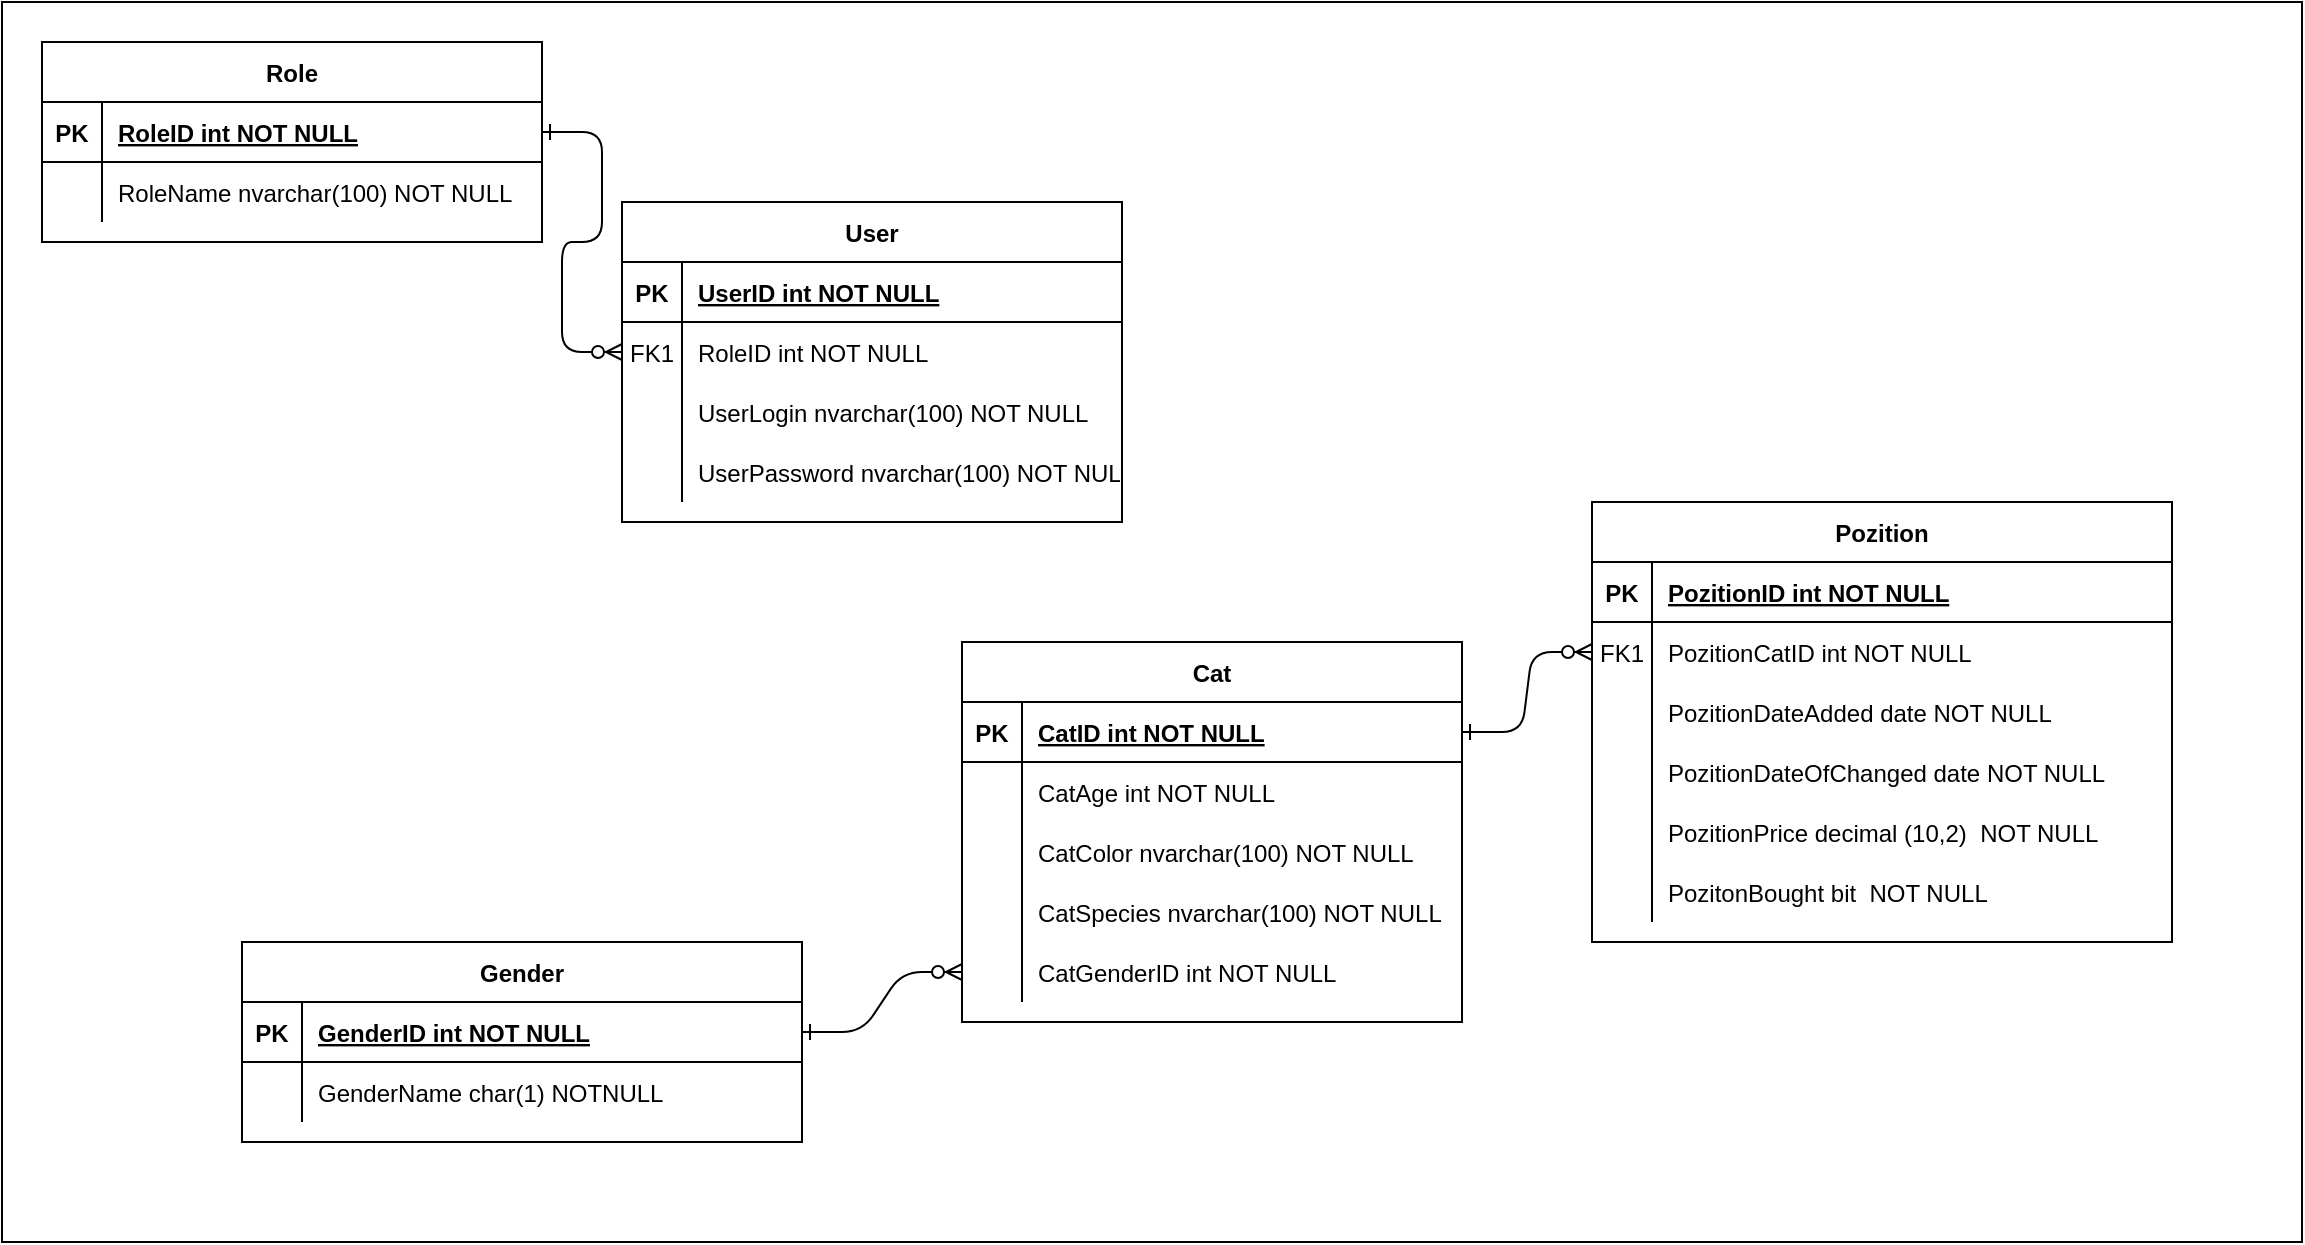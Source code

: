 <mxfile version="20.3.0" type="device" pages="7"><diagram name="Исправления в диаграмме базы данных" id="FfABVpjBXTDFuuAitSzA"><mxGraphModel dx="2071" dy="775" grid="1" gridSize="10" guides="1" tooltips="1" connect="1" arrows="1" fold="1" page="1" pageScale="1" pageWidth="850" pageHeight="1100" math="0" shadow="0" extFonts="Permanent Marker^https://fonts.googleapis.com/css?family=Permanent+Marker"><root><mxCell id="YsvWCPZVuqrI20YTyNE8-0"/><mxCell id="YsvWCPZVuqrI20YTyNE8-1" parent="YsvWCPZVuqrI20YTyNE8-0"/><mxCell id="YsvWCPZVuqrI20YTyNE8-2" value="" style="rounded=0;whiteSpace=wrap;html=1;" vertex="1" parent="YsvWCPZVuqrI20YTyNE8-1"><mxGeometry x="-370" y="20" width="1150" height="620" as="geometry"/></mxCell><mxCell id="YsvWCPZVuqrI20YTyNE8-3" value="" style="edgeStyle=entityRelationEdgeStyle;endArrow=ERzeroToMany;startArrow=ERone;endFill=1;startFill=0;" edge="1" parent="YsvWCPZVuqrI20YTyNE8-1" source="YsvWCPZVuqrI20YTyNE8-34" target="YsvWCPZVuqrI20YTyNE8-8"><mxGeometry width="100" height="100" relative="1" as="geometry"><mxPoint x="340" y="720" as="sourcePoint"/><mxPoint x="440" y="620" as="targetPoint"/></mxGeometry></mxCell><mxCell id="YsvWCPZVuqrI20YTyNE8-4" value="User" style="shape=table;startSize=30;container=1;collapsible=1;childLayout=tableLayout;fixedRows=1;rowLines=0;fontStyle=1;align=center;resizeLast=1;" vertex="1" parent="YsvWCPZVuqrI20YTyNE8-1"><mxGeometry x="-60" y="120" width="250" height="160" as="geometry"/></mxCell><mxCell id="YsvWCPZVuqrI20YTyNE8-5" value="" style="shape=partialRectangle;collapsible=0;dropTarget=0;pointerEvents=0;fillColor=none;points=[[0,0.5],[1,0.5]];portConstraint=eastwest;top=0;left=0;right=0;bottom=1;" vertex="1" parent="YsvWCPZVuqrI20YTyNE8-4"><mxGeometry y="30" width="250" height="30" as="geometry"/></mxCell><mxCell id="YsvWCPZVuqrI20YTyNE8-6" value="PK" style="shape=partialRectangle;overflow=hidden;connectable=0;fillColor=none;top=0;left=0;bottom=0;right=0;fontStyle=1;" vertex="1" parent="YsvWCPZVuqrI20YTyNE8-5"><mxGeometry width="30" height="30" as="geometry"><mxRectangle width="30" height="30" as="alternateBounds"/></mxGeometry></mxCell><mxCell id="YsvWCPZVuqrI20YTyNE8-7" value="UserID int NOT NULL " style="shape=partialRectangle;overflow=hidden;connectable=0;fillColor=none;top=0;left=0;bottom=0;right=0;align=left;spacingLeft=6;fontStyle=5;" vertex="1" parent="YsvWCPZVuqrI20YTyNE8-5"><mxGeometry x="30" width="220" height="30" as="geometry"><mxRectangle width="220" height="30" as="alternateBounds"/></mxGeometry></mxCell><mxCell id="YsvWCPZVuqrI20YTyNE8-8" value="" style="shape=partialRectangle;collapsible=0;dropTarget=0;pointerEvents=0;fillColor=none;points=[[0,0.5],[1,0.5]];portConstraint=eastwest;top=0;left=0;right=0;bottom=0;" vertex="1" parent="YsvWCPZVuqrI20YTyNE8-4"><mxGeometry y="60" width="250" height="30" as="geometry"/></mxCell><mxCell id="YsvWCPZVuqrI20YTyNE8-9" value="FK1" style="shape=partialRectangle;overflow=hidden;connectable=0;fillColor=none;top=0;left=0;bottom=0;right=0;" vertex="1" parent="YsvWCPZVuqrI20YTyNE8-8"><mxGeometry width="30" height="30" as="geometry"><mxRectangle width="30" height="30" as="alternateBounds"/></mxGeometry></mxCell><mxCell id="YsvWCPZVuqrI20YTyNE8-10" value="RoleID int NOT NULL" style="shape=partialRectangle;overflow=hidden;connectable=0;fillColor=none;top=0;left=0;bottom=0;right=0;align=left;spacingLeft=6;" vertex="1" parent="YsvWCPZVuqrI20YTyNE8-8"><mxGeometry x="30" width="220" height="30" as="geometry"><mxRectangle width="220" height="30" as="alternateBounds"/></mxGeometry></mxCell><mxCell id="YsvWCPZVuqrI20YTyNE8-11" value="" style="shape=partialRectangle;collapsible=0;dropTarget=0;pointerEvents=0;fillColor=none;points=[[0,0.5],[1,0.5]];portConstraint=eastwest;top=0;left=0;right=0;bottom=0;" vertex="1" parent="YsvWCPZVuqrI20YTyNE8-4"><mxGeometry y="90" width="250" height="30" as="geometry"/></mxCell><mxCell id="YsvWCPZVuqrI20YTyNE8-12" value="" style="shape=partialRectangle;overflow=hidden;connectable=0;fillColor=none;top=0;left=0;bottom=0;right=0;" vertex="1" parent="YsvWCPZVuqrI20YTyNE8-11"><mxGeometry width="30" height="30" as="geometry"><mxRectangle width="30" height="30" as="alternateBounds"/></mxGeometry></mxCell><mxCell id="YsvWCPZVuqrI20YTyNE8-13" value="UserLogin nvarchar(100) NOT NULL" style="shape=partialRectangle;overflow=hidden;connectable=0;fillColor=none;top=0;left=0;bottom=0;right=0;align=left;spacingLeft=6;" vertex="1" parent="YsvWCPZVuqrI20YTyNE8-11"><mxGeometry x="30" width="220" height="30" as="geometry"><mxRectangle width="220" height="30" as="alternateBounds"/></mxGeometry></mxCell><mxCell id="YsvWCPZVuqrI20YTyNE8-14" value="" style="shape=partialRectangle;collapsible=0;dropTarget=0;pointerEvents=0;fillColor=none;points=[[0,0.5],[1,0.5]];portConstraint=eastwest;top=0;left=0;right=0;bottom=0;" vertex="1" parent="YsvWCPZVuqrI20YTyNE8-4"><mxGeometry y="120" width="250" height="30" as="geometry"/></mxCell><mxCell id="YsvWCPZVuqrI20YTyNE8-15" value="" style="shape=partialRectangle;overflow=hidden;connectable=0;fillColor=none;top=0;left=0;bottom=0;right=0;" vertex="1" parent="YsvWCPZVuqrI20YTyNE8-14"><mxGeometry width="30" height="30" as="geometry"><mxRectangle width="30" height="30" as="alternateBounds"/></mxGeometry></mxCell><mxCell id="YsvWCPZVuqrI20YTyNE8-16" value="UserPassword nvarchar(100) NOT NULL" style="shape=partialRectangle;overflow=hidden;connectable=0;fillColor=none;top=0;left=0;bottom=0;right=0;align=left;spacingLeft=6;" vertex="1" parent="YsvWCPZVuqrI20YTyNE8-14"><mxGeometry x="30" width="220" height="30" as="geometry"><mxRectangle width="220" height="30" as="alternateBounds"/></mxGeometry></mxCell><mxCell id="YsvWCPZVuqrI20YTyNE8-17" value="Pozition" style="shape=table;startSize=30;container=1;collapsible=1;childLayout=tableLayout;fixedRows=1;rowLines=0;fontStyle=1;align=center;resizeLast=1;" vertex="1" parent="YsvWCPZVuqrI20YTyNE8-1"><mxGeometry x="425" y="270" width="290" height="220" as="geometry"/></mxCell><mxCell id="YsvWCPZVuqrI20YTyNE8-18" value="" style="shape=partialRectangle;collapsible=0;dropTarget=0;pointerEvents=0;fillColor=none;points=[[0,0.5],[1,0.5]];portConstraint=eastwest;top=0;left=0;right=0;bottom=1;" vertex="1" parent="YsvWCPZVuqrI20YTyNE8-17"><mxGeometry y="30" width="290" height="30" as="geometry"/></mxCell><mxCell id="YsvWCPZVuqrI20YTyNE8-19" value="PK" style="shape=partialRectangle;overflow=hidden;connectable=0;fillColor=none;top=0;left=0;bottom=0;right=0;fontStyle=1;" vertex="1" parent="YsvWCPZVuqrI20YTyNE8-18"><mxGeometry width="30" height="30" as="geometry"><mxRectangle width="30" height="30" as="alternateBounds"/></mxGeometry></mxCell><mxCell id="YsvWCPZVuqrI20YTyNE8-20" value="PozitionID int NOT NULL " style="shape=partialRectangle;overflow=hidden;connectable=0;fillColor=none;top=0;left=0;bottom=0;right=0;align=left;spacingLeft=6;fontStyle=5;" vertex="1" parent="YsvWCPZVuqrI20YTyNE8-18"><mxGeometry x="30" width="260" height="30" as="geometry"><mxRectangle width="260" height="30" as="alternateBounds"/></mxGeometry></mxCell><mxCell id="YsvWCPZVuqrI20YTyNE8-21" value="" style="shape=partialRectangle;collapsible=0;dropTarget=0;pointerEvents=0;fillColor=none;points=[[0,0.5],[1,0.5]];portConstraint=eastwest;top=0;left=0;right=0;bottom=0;" vertex="1" parent="YsvWCPZVuqrI20YTyNE8-17"><mxGeometry y="60" width="290" height="30" as="geometry"/></mxCell><mxCell id="YsvWCPZVuqrI20YTyNE8-22" value="FK1" style="shape=partialRectangle;overflow=hidden;connectable=0;fillColor=none;top=0;left=0;bottom=0;right=0;" vertex="1" parent="YsvWCPZVuqrI20YTyNE8-21"><mxGeometry width="30" height="30" as="geometry"><mxRectangle width="30" height="30" as="alternateBounds"/></mxGeometry></mxCell><mxCell id="YsvWCPZVuqrI20YTyNE8-23" value="PozitionCatID int NOT NULL" style="shape=partialRectangle;overflow=hidden;connectable=0;fillColor=none;top=0;left=0;bottom=0;right=0;align=left;spacingLeft=6;" vertex="1" parent="YsvWCPZVuqrI20YTyNE8-21"><mxGeometry x="30" width="260" height="30" as="geometry"><mxRectangle width="260" height="30" as="alternateBounds"/></mxGeometry></mxCell><mxCell id="YsvWCPZVuqrI20YTyNE8-24" value="" style="shape=partialRectangle;collapsible=0;dropTarget=0;pointerEvents=0;fillColor=none;points=[[0,0.5],[1,0.5]];portConstraint=eastwest;top=0;left=0;right=0;bottom=0;" vertex="1" parent="YsvWCPZVuqrI20YTyNE8-17"><mxGeometry y="90" width="290" height="30" as="geometry"/></mxCell><mxCell id="YsvWCPZVuqrI20YTyNE8-25" value="" style="shape=partialRectangle;overflow=hidden;connectable=0;fillColor=none;top=0;left=0;bottom=0;right=0;" vertex="1" parent="YsvWCPZVuqrI20YTyNE8-24"><mxGeometry width="30" height="30" as="geometry"><mxRectangle width="30" height="30" as="alternateBounds"/></mxGeometry></mxCell><mxCell id="YsvWCPZVuqrI20YTyNE8-26" value="PozitionDateAdded date NOT NULL" style="shape=partialRectangle;overflow=hidden;connectable=0;fillColor=none;top=0;left=0;bottom=0;right=0;align=left;spacingLeft=6;" vertex="1" parent="YsvWCPZVuqrI20YTyNE8-24"><mxGeometry x="30" width="260" height="30" as="geometry"><mxRectangle width="260" height="30" as="alternateBounds"/></mxGeometry></mxCell><mxCell id="YsvWCPZVuqrI20YTyNE8-27" value="" style="shape=partialRectangle;collapsible=0;dropTarget=0;pointerEvents=0;fillColor=none;points=[[0,0.5],[1,0.5]];portConstraint=eastwest;top=0;left=0;right=0;bottom=0;" vertex="1" parent="YsvWCPZVuqrI20YTyNE8-17"><mxGeometry y="120" width="290" height="30" as="geometry"/></mxCell><mxCell id="YsvWCPZVuqrI20YTyNE8-28" value="" style="shape=partialRectangle;overflow=hidden;connectable=0;fillColor=none;top=0;left=0;bottom=0;right=0;" vertex="1" parent="YsvWCPZVuqrI20YTyNE8-27"><mxGeometry width="30" height="30" as="geometry"><mxRectangle width="30" height="30" as="alternateBounds"/></mxGeometry></mxCell><mxCell id="YsvWCPZVuqrI20YTyNE8-29" value="PozitionDateOfChanged date NOT NULL" style="shape=partialRectangle;overflow=hidden;connectable=0;fillColor=none;top=0;left=0;bottom=0;right=0;align=left;spacingLeft=6;" vertex="1" parent="YsvWCPZVuqrI20YTyNE8-27"><mxGeometry x="30" width="260" height="30" as="geometry"><mxRectangle width="260" height="30" as="alternateBounds"/></mxGeometry></mxCell><mxCell id="YsvWCPZVuqrI20YTyNE8-30" value="" style="shape=partialRectangle;collapsible=0;dropTarget=0;pointerEvents=0;fillColor=none;points=[[0,0.5],[1,0.5]];portConstraint=eastwest;top=0;left=0;right=0;bottom=0;" vertex="1" parent="YsvWCPZVuqrI20YTyNE8-17"><mxGeometry y="150" width="290" height="30" as="geometry"/></mxCell><mxCell id="YsvWCPZVuqrI20YTyNE8-31" value="" style="shape=partialRectangle;overflow=hidden;connectable=0;fillColor=none;top=0;left=0;bottom=0;right=0;" vertex="1" parent="YsvWCPZVuqrI20YTyNE8-30"><mxGeometry width="30" height="30" as="geometry"><mxRectangle width="30" height="30" as="alternateBounds"/></mxGeometry></mxCell><mxCell id="YsvWCPZVuqrI20YTyNE8-32" value="PozitionPrice decimal (10,2)  NOT NULL" style="shape=partialRectangle;overflow=hidden;connectable=0;fillColor=none;top=0;left=0;bottom=0;right=0;align=left;spacingLeft=6;" vertex="1" parent="YsvWCPZVuqrI20YTyNE8-30"><mxGeometry x="30" width="260" height="30" as="geometry"><mxRectangle width="260" height="30" as="alternateBounds"/></mxGeometry></mxCell><mxCell id="gQZcYIG_A32ffVM-Veo4-0" value="" style="shape=partialRectangle;collapsible=0;dropTarget=0;pointerEvents=0;fillColor=none;points=[[0,0.5],[1,0.5]];portConstraint=eastwest;top=0;left=0;right=0;bottom=0;" vertex="1" parent="YsvWCPZVuqrI20YTyNE8-17"><mxGeometry y="180" width="290" height="30" as="geometry"/></mxCell><mxCell id="gQZcYIG_A32ffVM-Veo4-1" value="" style="shape=partialRectangle;overflow=hidden;connectable=0;fillColor=none;top=0;left=0;bottom=0;right=0;" vertex="1" parent="gQZcYIG_A32ffVM-Veo4-0"><mxGeometry width="30" height="30" as="geometry"><mxRectangle width="30" height="30" as="alternateBounds"/></mxGeometry></mxCell><mxCell id="gQZcYIG_A32ffVM-Veo4-2" value="PozitonBought bit  NOT NULL" style="shape=partialRectangle;overflow=hidden;connectable=0;fillColor=none;top=0;left=0;bottom=0;right=0;align=left;spacingLeft=6;" vertex="1" parent="gQZcYIG_A32ffVM-Veo4-0"><mxGeometry x="30" width="260" height="30" as="geometry"><mxRectangle width="260" height="30" as="alternateBounds"/></mxGeometry></mxCell><mxCell id="YsvWCPZVuqrI20YTyNE8-33" value="Role" style="shape=table;startSize=30;container=1;collapsible=1;childLayout=tableLayout;fixedRows=1;rowLines=0;fontStyle=1;align=center;resizeLast=1;" vertex="1" parent="YsvWCPZVuqrI20YTyNE8-1"><mxGeometry x="-350" y="40" width="250" height="100" as="geometry"/></mxCell><mxCell id="YsvWCPZVuqrI20YTyNE8-34" value="" style="shape=partialRectangle;collapsible=0;dropTarget=0;pointerEvents=0;fillColor=none;points=[[0,0.5],[1,0.5]];portConstraint=eastwest;top=0;left=0;right=0;bottom=1;" vertex="1" parent="YsvWCPZVuqrI20YTyNE8-33"><mxGeometry y="30" width="250" height="30" as="geometry"/></mxCell><mxCell id="YsvWCPZVuqrI20YTyNE8-35" value="PK" style="shape=partialRectangle;overflow=hidden;connectable=0;fillColor=none;top=0;left=0;bottom=0;right=0;fontStyle=1;" vertex="1" parent="YsvWCPZVuqrI20YTyNE8-34"><mxGeometry width="30" height="30" as="geometry"><mxRectangle width="30" height="30" as="alternateBounds"/></mxGeometry></mxCell><mxCell id="YsvWCPZVuqrI20YTyNE8-36" value="RoleID int NOT NULL " style="shape=partialRectangle;overflow=hidden;connectable=0;fillColor=none;top=0;left=0;bottom=0;right=0;align=left;spacingLeft=6;fontStyle=5;" vertex="1" parent="YsvWCPZVuqrI20YTyNE8-34"><mxGeometry x="30" width="220" height="30" as="geometry"><mxRectangle width="220" height="30" as="alternateBounds"/></mxGeometry></mxCell><mxCell id="YsvWCPZVuqrI20YTyNE8-37" value="" style="shape=partialRectangle;collapsible=0;dropTarget=0;pointerEvents=0;fillColor=none;points=[[0,0.5],[1,0.5]];portConstraint=eastwest;top=0;left=0;right=0;bottom=0;" vertex="1" parent="YsvWCPZVuqrI20YTyNE8-33"><mxGeometry y="60" width="250" height="30" as="geometry"/></mxCell><mxCell id="YsvWCPZVuqrI20YTyNE8-38" value="" style="shape=partialRectangle;overflow=hidden;connectable=0;fillColor=none;top=0;left=0;bottom=0;right=0;" vertex="1" parent="YsvWCPZVuqrI20YTyNE8-37"><mxGeometry width="30" height="30" as="geometry"><mxRectangle width="30" height="30" as="alternateBounds"/></mxGeometry></mxCell><mxCell id="YsvWCPZVuqrI20YTyNE8-39" value="RoleName nvarchar(100) NOT NULL" style="shape=partialRectangle;overflow=hidden;connectable=0;fillColor=none;top=0;left=0;bottom=0;right=0;align=left;spacingLeft=6;" vertex="1" parent="YsvWCPZVuqrI20YTyNE8-37"><mxGeometry x="30" width="220" height="30" as="geometry"><mxRectangle width="220" height="30" as="alternateBounds"/></mxGeometry></mxCell><mxCell id="YsvWCPZVuqrI20YTyNE8-40" value="Cat" style="shape=table;startSize=30;container=1;collapsible=1;childLayout=tableLayout;fixedRows=1;rowLines=0;fontStyle=1;align=center;resizeLast=1;" vertex="1" parent="YsvWCPZVuqrI20YTyNE8-1"><mxGeometry x="110" y="340" width="250" height="190" as="geometry"/></mxCell><mxCell id="YsvWCPZVuqrI20YTyNE8-41" value="" style="shape=partialRectangle;collapsible=0;dropTarget=0;pointerEvents=0;fillColor=none;points=[[0,0.5],[1,0.5]];portConstraint=eastwest;top=0;left=0;right=0;bottom=1;" vertex="1" parent="YsvWCPZVuqrI20YTyNE8-40"><mxGeometry y="30" width="250" height="30" as="geometry"/></mxCell><mxCell id="YsvWCPZVuqrI20YTyNE8-42" value="PK" style="shape=partialRectangle;overflow=hidden;connectable=0;fillColor=none;top=0;left=0;bottom=0;right=0;fontStyle=1;" vertex="1" parent="YsvWCPZVuqrI20YTyNE8-41"><mxGeometry width="30" height="30" as="geometry"><mxRectangle width="30" height="30" as="alternateBounds"/></mxGeometry></mxCell><mxCell id="YsvWCPZVuqrI20YTyNE8-43" value="CatID int NOT NULL " style="shape=partialRectangle;overflow=hidden;connectable=0;fillColor=none;top=0;left=0;bottom=0;right=0;align=left;spacingLeft=6;fontStyle=5;" vertex="1" parent="YsvWCPZVuqrI20YTyNE8-41"><mxGeometry x="30" width="220" height="30" as="geometry"><mxRectangle width="220" height="30" as="alternateBounds"/></mxGeometry></mxCell><mxCell id="YsvWCPZVuqrI20YTyNE8-47" value="" style="shape=partialRectangle;collapsible=0;dropTarget=0;pointerEvents=0;fillColor=none;points=[[0,0.5],[1,0.5]];portConstraint=eastwest;top=0;left=0;right=0;bottom=0;" vertex="1" parent="YsvWCPZVuqrI20YTyNE8-40"><mxGeometry y="60" width="250" height="30" as="geometry"/></mxCell><mxCell id="YsvWCPZVuqrI20YTyNE8-48" value="" style="shape=partialRectangle;overflow=hidden;connectable=0;fillColor=none;top=0;left=0;bottom=0;right=0;" vertex="1" parent="YsvWCPZVuqrI20YTyNE8-47"><mxGeometry width="30" height="30" as="geometry"><mxRectangle width="30" height="30" as="alternateBounds"/></mxGeometry></mxCell><mxCell id="YsvWCPZVuqrI20YTyNE8-49" value="CatAge int NOT NULL" style="shape=partialRectangle;overflow=hidden;connectable=0;fillColor=none;top=0;left=0;bottom=0;right=0;align=left;spacingLeft=6;" vertex="1" parent="YsvWCPZVuqrI20YTyNE8-47"><mxGeometry x="30" width="220" height="30" as="geometry"><mxRectangle width="220" height="30" as="alternateBounds"/></mxGeometry></mxCell><mxCell id="FKRyR81WIS6g1IjcImCn-0" value="" style="shape=partialRectangle;collapsible=0;dropTarget=0;pointerEvents=0;fillColor=none;points=[[0,0.5],[1,0.5]];portConstraint=eastwest;top=0;left=0;right=0;bottom=0;" vertex="1" parent="YsvWCPZVuqrI20YTyNE8-40"><mxGeometry y="90" width="250" height="30" as="geometry"/></mxCell><mxCell id="FKRyR81WIS6g1IjcImCn-1" value="" style="shape=partialRectangle;overflow=hidden;connectable=0;fillColor=none;top=0;left=0;bottom=0;right=0;" vertex="1" parent="FKRyR81WIS6g1IjcImCn-0"><mxGeometry width="30" height="30" as="geometry"><mxRectangle width="30" height="30" as="alternateBounds"/></mxGeometry></mxCell><mxCell id="FKRyR81WIS6g1IjcImCn-2" value="CatColor nvarchar(100) NOT NULL" style="shape=partialRectangle;overflow=hidden;connectable=0;fillColor=none;top=0;left=0;bottom=0;right=0;align=left;spacingLeft=6;" vertex="1" parent="FKRyR81WIS6g1IjcImCn-0"><mxGeometry x="30" width="220" height="30" as="geometry"><mxRectangle width="220" height="30" as="alternateBounds"/></mxGeometry></mxCell><mxCell id="FKRyR81WIS6g1IjcImCn-3" value="" style="shape=partialRectangle;collapsible=0;dropTarget=0;pointerEvents=0;fillColor=none;points=[[0,0.5],[1,0.5]];portConstraint=eastwest;top=0;left=0;right=0;bottom=0;" vertex="1" parent="YsvWCPZVuqrI20YTyNE8-40"><mxGeometry y="120" width="250" height="30" as="geometry"/></mxCell><mxCell id="FKRyR81WIS6g1IjcImCn-4" value="" style="shape=partialRectangle;overflow=hidden;connectable=0;fillColor=none;top=0;left=0;bottom=0;right=0;" vertex="1" parent="FKRyR81WIS6g1IjcImCn-3"><mxGeometry width="30" height="30" as="geometry"><mxRectangle width="30" height="30" as="alternateBounds"/></mxGeometry></mxCell><mxCell id="FKRyR81WIS6g1IjcImCn-5" value="CatSpecies nvarchar(100) NOT NULL" style="shape=partialRectangle;overflow=hidden;connectable=0;fillColor=none;top=0;left=0;bottom=0;right=0;align=left;spacingLeft=6;" vertex="1" parent="FKRyR81WIS6g1IjcImCn-3"><mxGeometry x="30" width="220" height="30" as="geometry"><mxRectangle width="220" height="30" as="alternateBounds"/></mxGeometry></mxCell><mxCell id="FKRyR81WIS6g1IjcImCn-6" value="" style="shape=partialRectangle;collapsible=0;dropTarget=0;pointerEvents=0;fillColor=none;points=[[0,0.5],[1,0.5]];portConstraint=eastwest;top=0;left=0;right=0;bottom=0;" vertex="1" parent="YsvWCPZVuqrI20YTyNE8-40"><mxGeometry y="150" width="250" height="30" as="geometry"/></mxCell><mxCell id="FKRyR81WIS6g1IjcImCn-7" value="" style="shape=partialRectangle;overflow=hidden;connectable=0;fillColor=none;top=0;left=0;bottom=0;right=0;" vertex="1" parent="FKRyR81WIS6g1IjcImCn-6"><mxGeometry width="30" height="30" as="geometry"><mxRectangle width="30" height="30" as="alternateBounds"/></mxGeometry></mxCell><mxCell id="FKRyR81WIS6g1IjcImCn-8" value="CatGenderID int NOT NULL" style="shape=partialRectangle;overflow=hidden;connectable=0;fillColor=none;top=0;left=0;bottom=0;right=0;align=left;spacingLeft=6;" vertex="1" parent="FKRyR81WIS6g1IjcImCn-6"><mxGeometry x="30" width="220" height="30" as="geometry"><mxRectangle width="220" height="30" as="alternateBounds"/></mxGeometry></mxCell><mxCell id="YsvWCPZVuqrI20YTyNE8-50" value="" style="edgeStyle=entityRelationEdgeStyle;endArrow=ERzeroToMany;startArrow=ERone;endFill=1;startFill=0;exitX=1;exitY=0.5;exitDx=0;exitDy=0;entryX=0;entryY=0.5;entryDx=0;entryDy=0;" edge="1" parent="YsvWCPZVuqrI20YTyNE8-1" source="YsvWCPZVuqrI20YTyNE8-41" target="YsvWCPZVuqrI20YTyNE8-21"><mxGeometry width="100" height="100" relative="1" as="geometry"><mxPoint x="420" y="570" as="sourcePoint"/><mxPoint x="360" y="370" as="targetPoint"/></mxGeometry></mxCell><mxCell id="YsvWCPZVuqrI20YTyNE8-58" value="Gender" style="shape=table;startSize=30;container=1;collapsible=1;childLayout=tableLayout;fixedRows=1;rowLines=0;fontStyle=1;align=center;resizeLast=1;" vertex="1" parent="YsvWCPZVuqrI20YTyNE8-1"><mxGeometry x="-250" y="490" width="280" height="100" as="geometry"/></mxCell><mxCell id="YsvWCPZVuqrI20YTyNE8-59" value="" style="shape=tableRow;horizontal=0;startSize=0;swimlaneHead=0;swimlaneBody=0;fillColor=none;collapsible=0;dropTarget=0;points=[[0,0.5],[1,0.5]];portConstraint=eastwest;top=0;left=0;right=0;bottom=1;" vertex="1" parent="YsvWCPZVuqrI20YTyNE8-58"><mxGeometry y="30" width="280" height="30" as="geometry"/></mxCell><mxCell id="YsvWCPZVuqrI20YTyNE8-60" value="PK" style="shape=partialRectangle;connectable=0;fillColor=none;top=0;left=0;bottom=0;right=0;fontStyle=1;overflow=hidden;" vertex="1" parent="YsvWCPZVuqrI20YTyNE8-59"><mxGeometry width="30" height="30" as="geometry"><mxRectangle width="30" height="30" as="alternateBounds"/></mxGeometry></mxCell><mxCell id="YsvWCPZVuqrI20YTyNE8-61" value="GenderID int NOT NULL" style="shape=partialRectangle;connectable=0;fillColor=none;top=0;left=0;bottom=0;right=0;align=left;spacingLeft=6;fontStyle=5;overflow=hidden;" vertex="1" parent="YsvWCPZVuqrI20YTyNE8-59"><mxGeometry x="30" width="250" height="30" as="geometry"><mxRectangle width="250" height="30" as="alternateBounds"/></mxGeometry></mxCell><mxCell id="YsvWCPZVuqrI20YTyNE8-62" value="" style="shape=tableRow;horizontal=0;startSize=0;swimlaneHead=0;swimlaneBody=0;fillColor=none;collapsible=0;dropTarget=0;points=[[0,0.5],[1,0.5]];portConstraint=eastwest;top=0;left=0;right=0;bottom=0;" vertex="1" parent="YsvWCPZVuqrI20YTyNE8-58"><mxGeometry y="60" width="280" height="30" as="geometry"/></mxCell><mxCell id="YsvWCPZVuqrI20YTyNE8-63" value="" style="shape=partialRectangle;connectable=0;fillColor=none;top=0;left=0;bottom=0;right=0;editable=1;overflow=hidden;" vertex="1" parent="YsvWCPZVuqrI20YTyNE8-62"><mxGeometry width="30" height="30" as="geometry"><mxRectangle width="30" height="30" as="alternateBounds"/></mxGeometry></mxCell><mxCell id="YsvWCPZVuqrI20YTyNE8-64" value="GenderName char(1) NOTNULL" style="shape=partialRectangle;connectable=0;fillColor=none;top=0;left=0;bottom=0;right=0;align=left;spacingLeft=6;overflow=hidden;" vertex="1" parent="YsvWCPZVuqrI20YTyNE8-62"><mxGeometry x="30" width="250" height="30" as="geometry"><mxRectangle width="250" height="30" as="alternateBounds"/></mxGeometry></mxCell><mxCell id="YsvWCPZVuqrI20YTyNE8-86" value="" style="edgeStyle=entityRelationEdgeStyle;endArrow=ERzeroToMany;startArrow=ERone;endFill=1;startFill=0;exitX=1;exitY=0.5;exitDx=0;exitDy=0;entryX=0;entryY=0.5;entryDx=0;entryDy=0;" edge="1" parent="YsvWCPZVuqrI20YTyNE8-1" source="YsvWCPZVuqrI20YTyNE8-59" target="FKRyR81WIS6g1IjcImCn-6"><mxGeometry width="100" height="100" relative="1" as="geometry"><mxPoint x="-30" y="590" as="sourcePoint"/><mxPoint x="50" y="690" as="targetPoint"/></mxGeometry></mxCell></root></mxGraphModel></diagram><diagram id="aAm8pwcSPkHZkuqzL5L8" name="Алгоритм авторизации"><mxGraphModel dx="2048" dy="775" grid="1" gridSize="10" guides="1" tooltips="1" connect="1" arrows="1" fold="1" page="1" pageScale="1" pageWidth="827" pageHeight="1169" math="0" shadow="0"><root><mxCell id="0"/><mxCell id="1" parent="0"/><mxCell id="i527kPYOd2WTfUalfgfD-22" value="" style="rounded=0;whiteSpace=wrap;html=1;" vertex="1" parent="1"><mxGeometry x="-80" width="680" height="680" as="geometry"/></mxCell><mxCell id="i527kPYOd2WTfUalfgfD-5" style="edgeStyle=orthogonalEdgeStyle;rounded=0;orthogonalLoop=1;jettySize=auto;html=1;entryX=0.5;entryY=0;entryDx=0;entryDy=0;" edge="1" parent="1" source="i527kPYOd2WTfUalfgfD-2" target="i527kPYOd2WTfUalfgfD-4"><mxGeometry relative="1" as="geometry"/></mxCell><mxCell id="i527kPYOd2WTfUalfgfD-2" value="Начало" style="ellipse;whiteSpace=wrap;html=1;" vertex="1" parent="1"><mxGeometry x="200" y="40" width="120" height="40" as="geometry"/></mxCell><mxCell id="i527kPYOd2WTfUalfgfD-3" value="Конец" style="ellipse;whiteSpace=wrap;html=1;" vertex="1" parent="1"><mxGeometry x="200" y="600" width="120" height="40" as="geometry"/></mxCell><mxCell id="i527kPYOd2WTfUalfgfD-7" style="edgeStyle=orthogonalEdgeStyle;rounded=0;orthogonalLoop=1;jettySize=auto;html=1;entryX=0.5;entryY=0;entryDx=0;entryDy=0;" edge="1" parent="1" source="i527kPYOd2WTfUalfgfD-4" target="i527kPYOd2WTfUalfgfD-6"><mxGeometry relative="1" as="geometry"/></mxCell><mxCell id="i527kPYOd2WTfUalfgfD-4" value="Ввести логин и пароль" style="rounded=0;whiteSpace=wrap;html=1;" vertex="1" parent="1"><mxGeometry x="200" y="130" width="120" height="60" as="geometry"/></mxCell><mxCell id="i527kPYOd2WTfUalfgfD-9" style="edgeStyle=orthogonalEdgeStyle;rounded=0;orthogonalLoop=1;jettySize=auto;html=1;entryX=1;entryY=0.5;entryDx=0;entryDy=0;" edge="1" parent="1" source="i527kPYOd2WTfUalfgfD-6" target="i527kPYOd2WTfUalfgfD-8"><mxGeometry relative="1" as="geometry"/></mxCell><mxCell id="i527kPYOd2WTfUalfgfD-14" style="edgeStyle=orthogonalEdgeStyle;rounded=0;orthogonalLoop=1;jettySize=auto;html=1;entryX=0.5;entryY=0;entryDx=0;entryDy=0;" edge="1" parent="1" source="i527kPYOd2WTfUalfgfD-6" target="i527kPYOd2WTfUalfgfD-13"><mxGeometry relative="1" as="geometry"/></mxCell><mxCell id="i527kPYOd2WTfUalfgfD-6" value="Логин существует?" style="rhombus;whiteSpace=wrap;html=1;" vertex="1" parent="1"><mxGeometry x="160" y="250" width="200" height="70" as="geometry"/></mxCell><mxCell id="i527kPYOd2WTfUalfgfD-10" style="edgeStyle=orthogonalEdgeStyle;rounded=0;orthogonalLoop=1;jettySize=auto;html=1;entryX=0;entryY=0.5;entryDx=0;entryDy=0;exitX=0.5;exitY=0;exitDx=0;exitDy=0;" edge="1" parent="1" source="i527kPYOd2WTfUalfgfD-8" target="i527kPYOd2WTfUalfgfD-4"><mxGeometry relative="1" as="geometry"><Array as="points"><mxPoint x="30" y="160"/></Array></mxGeometry></mxCell><mxCell id="i527kPYOd2WTfUalfgfD-8" value="Вывод сообщения об ошибке" style="rounded=0;whiteSpace=wrap;html=1;" vertex="1" parent="1"><mxGeometry x="-30" y="255" width="120" height="60" as="geometry"/></mxCell><mxCell id="i527kPYOd2WTfUalfgfD-11" value="Нет" style="text;html=1;strokeColor=none;fillColor=none;align=center;verticalAlign=middle;whiteSpace=wrap;rounded=0;" vertex="1" parent="1"><mxGeometry x="100" y="250" width="60" height="30" as="geometry"/></mxCell><mxCell id="i527kPYOd2WTfUalfgfD-16" style="edgeStyle=orthogonalEdgeStyle;rounded=0;orthogonalLoop=1;jettySize=auto;html=1;entryX=0.5;entryY=1;entryDx=0;entryDy=0;" edge="1" parent="1" source="i527kPYOd2WTfUalfgfD-13" target="i527kPYOd2WTfUalfgfD-8"><mxGeometry relative="1" as="geometry"/></mxCell><mxCell id="i527kPYOd2WTfUalfgfD-19" style="edgeStyle=orthogonalEdgeStyle;rounded=0;orthogonalLoop=1;jettySize=auto;html=1;entryX=0.5;entryY=0;entryDx=0;entryDy=0;" edge="1" parent="1" source="i527kPYOd2WTfUalfgfD-13" target="i527kPYOd2WTfUalfgfD-18"><mxGeometry relative="1" as="geometry"/></mxCell><mxCell id="i527kPYOd2WTfUalfgfD-13" value="Пароль правильный?" style="rhombus;whiteSpace=wrap;html=1;" vertex="1" parent="1"><mxGeometry x="160" y="370" width="200" height="70" as="geometry"/></mxCell><mxCell id="i527kPYOd2WTfUalfgfD-15" value="Да" style="text;html=1;strokeColor=none;fillColor=none;align=center;verticalAlign=middle;whiteSpace=wrap;rounded=0;" vertex="1" parent="1"><mxGeometry x="260" y="320" width="60" height="30" as="geometry"/></mxCell><mxCell id="i527kPYOd2WTfUalfgfD-17" value="Нет" style="text;html=1;strokeColor=none;fillColor=none;align=center;verticalAlign=middle;whiteSpace=wrap;rounded=0;" vertex="1" parent="1"><mxGeometry x="90" y="370" width="60" height="30" as="geometry"/></mxCell><mxCell id="i527kPYOd2WTfUalfgfD-20" style="edgeStyle=orthogonalEdgeStyle;rounded=0;orthogonalLoop=1;jettySize=auto;html=1;entryX=0.5;entryY=0;entryDx=0;entryDy=0;" edge="1" parent="1" source="i527kPYOd2WTfUalfgfD-18" target="i527kPYOd2WTfUalfgfD-3"><mxGeometry relative="1" as="geometry"/></mxCell><mxCell id="i527kPYOd2WTfUalfgfD-18" value="Получить ключ сессии" style="rounded=0;whiteSpace=wrap;html=1;" vertex="1" parent="1"><mxGeometry x="200" y="480" width="120" height="60" as="geometry"/></mxCell><mxCell id="i527kPYOd2WTfUalfgfD-21" value="Да" style="text;html=1;strokeColor=none;fillColor=none;align=center;verticalAlign=middle;whiteSpace=wrap;rounded=0;" vertex="1" parent="1"><mxGeometry x="270" y="440" width="60" height="30" as="geometry"/></mxCell></root></mxGraphModel></diagram><diagram id="TaCOumBbLcJljE4b4_YO" name="Алгоритм регистрации"><mxGraphModel dx="1038" dy="659" grid="1" gridSize="10" guides="1" tooltips="1" connect="1" arrows="1" fold="1" page="1" pageScale="1" pageWidth="827" pageHeight="1169" math="0" shadow="0"><root><mxCell id="0"/><mxCell id="1" parent="0"/><mxCell id="nJ5668HTSwjvmBf5Wi3b-15" value="" style="rounded=0;whiteSpace=wrap;html=1;" parent="1" vertex="1"><mxGeometry x="140" y="20" width="370" height="510" as="geometry"/></mxCell><mxCell id="nJ5668HTSwjvmBf5Wi3b-4" style="edgeStyle=orthogonalEdgeStyle;rounded=0;orthogonalLoop=1;jettySize=auto;html=1;entryX=0.5;entryY=0;entryDx=0;entryDy=0;" parent="1" source="nJ5668HTSwjvmBf5Wi3b-1" target="nJ5668HTSwjvmBf5Wi3b-3" edge="1"><mxGeometry relative="1" as="geometry"/></mxCell><mxCell id="nJ5668HTSwjvmBf5Wi3b-1" value="Начало" style="ellipse;whiteSpace=wrap;html=1;" parent="1" vertex="1"><mxGeometry x="320" y="40" width="120" height="40" as="geometry"/></mxCell><mxCell id="nJ5668HTSwjvmBf5Wi3b-2" value="Конец" style="ellipse;whiteSpace=wrap;html=1;" parent="1" vertex="1"><mxGeometry x="320" y="470" width="120" height="40" as="geometry"/></mxCell><mxCell id="nJ5668HTSwjvmBf5Wi3b-6" style="edgeStyle=orthogonalEdgeStyle;rounded=0;orthogonalLoop=1;jettySize=auto;html=1;entryX=0.5;entryY=0;entryDx=0;entryDy=0;" parent="1" source="nJ5668HTSwjvmBf5Wi3b-3" target="nJ5668HTSwjvmBf5Wi3b-5" edge="1"><mxGeometry relative="1" as="geometry"/></mxCell><mxCell id="nJ5668HTSwjvmBf5Wi3b-3" value="Ввести логин и пароль" style="rounded=0;whiteSpace=wrap;html=1;" parent="1" vertex="1"><mxGeometry x="320" y="120" width="120" height="60" as="geometry"/></mxCell><mxCell id="nJ5668HTSwjvmBf5Wi3b-8" style="edgeStyle=orthogonalEdgeStyle;rounded=0;orthogonalLoop=1;jettySize=auto;html=1;entryX=0.5;entryY=1;entryDx=0;entryDy=0;exitX=0;exitY=0.5;exitDx=0;exitDy=0;" parent="1" source="nJ5668HTSwjvmBf5Wi3b-5" target="nJ5668HTSwjvmBf5Wi3b-7" edge="1"><mxGeometry relative="1" as="geometry"/></mxCell><mxCell id="nJ5668HTSwjvmBf5Wi3b-12" style="edgeStyle=orthogonalEdgeStyle;rounded=0;orthogonalLoop=1;jettySize=auto;html=1;entryX=0.5;entryY=0;entryDx=0;entryDy=0;" parent="1" source="nJ5668HTSwjvmBf5Wi3b-5" target="nJ5668HTSwjvmBf5Wi3b-11" edge="1"><mxGeometry relative="1" as="geometry"/></mxCell><mxCell id="nJ5668HTSwjvmBf5Wi3b-5" value="Логин существует в системе" style="rhombus;whiteSpace=wrap;html=1;" parent="1" vertex="1"><mxGeometry x="280" y="240" width="200" height="80" as="geometry"/></mxCell><mxCell id="nJ5668HTSwjvmBf5Wi3b-9" style="edgeStyle=orthogonalEdgeStyle;rounded=0;orthogonalLoop=1;jettySize=auto;html=1;exitX=0.5;exitY=0;exitDx=0;exitDy=0;entryX=0;entryY=0.5;entryDx=0;entryDy=0;" parent="1" source="nJ5668HTSwjvmBf5Wi3b-7" target="nJ5668HTSwjvmBf5Wi3b-3" edge="1"><mxGeometry relative="1" as="geometry"/></mxCell><mxCell id="nJ5668HTSwjvmBf5Wi3b-7" value="Вывод ошибки" style="rounded=0;whiteSpace=wrap;html=1;" parent="1" vertex="1"><mxGeometry x="170" y="180" width="120" height="60" as="geometry"/></mxCell><mxCell id="nJ5668HTSwjvmBf5Wi3b-10" value="Да" style="text;html=1;strokeColor=none;fillColor=none;align=center;verticalAlign=middle;whiteSpace=wrap;rounded=0;" parent="1" vertex="1"><mxGeometry x="240" y="250" width="60" height="30" as="geometry"/></mxCell><mxCell id="nJ5668HTSwjvmBf5Wi3b-14" style="edgeStyle=orthogonalEdgeStyle;rounded=0;orthogonalLoop=1;jettySize=auto;html=1;entryX=0.5;entryY=0;entryDx=0;entryDy=0;" parent="1" source="nJ5668HTSwjvmBf5Wi3b-11" target="nJ5668HTSwjvmBf5Wi3b-2" edge="1"><mxGeometry relative="1" as="geometry"/></mxCell><mxCell id="nJ5668HTSwjvmBf5Wi3b-11" value="Вывод сообщения об успехе" style="rounded=0;whiteSpace=wrap;html=1;" parent="1" vertex="1"><mxGeometry x="320" y="360" width="120" height="60" as="geometry"/></mxCell><mxCell id="nJ5668HTSwjvmBf5Wi3b-13" value="Нет" style="text;html=1;strokeColor=none;fillColor=none;align=center;verticalAlign=middle;whiteSpace=wrap;rounded=0;" parent="1" vertex="1"><mxGeometry x="390" y="320" width="60" height="30" as="geometry"/></mxCell></root></mxGraphModel></diagram><diagram id="aJAB8J3hJQp6XFLHPBiD" name="Алгортим добавления котика"><mxGraphModel dx="1038" dy="659" grid="1" gridSize="10" guides="1" tooltips="1" connect="1" arrows="1" fold="1" page="1" pageScale="1" pageWidth="827" pageHeight="1169" math="0" shadow="0"><root><mxCell id="0"/><mxCell id="1" parent="0"/><mxCell id="7Tnw-U88DupdseCKfJf2-1" value="" style="rounded=0;whiteSpace=wrap;html=1;" parent="1" vertex="1"><mxGeometry x="120" y="10" width="590" height="750" as="geometry"/></mxCell><mxCell id="7Tnw-U88DupdseCKfJf2-2" style="edgeStyle=orthogonalEdgeStyle;rounded=0;orthogonalLoop=1;jettySize=auto;html=1;entryX=0.5;entryY=0;entryDx=0;entryDy=0;" parent="1" source="7Tnw-U88DupdseCKfJf2-3" target="7Tnw-U88DupdseCKfJf2-6" edge="1"><mxGeometry relative="1" as="geometry"/></mxCell><mxCell id="7Tnw-U88DupdseCKfJf2-3" value="Начало" style="ellipse;whiteSpace=wrap;html=1;" parent="1" vertex="1"><mxGeometry x="350" y="30" width="120" height="40" as="geometry"/></mxCell><mxCell id="7Tnw-U88DupdseCKfJf2-4" value="Конец" style="ellipse;whiteSpace=wrap;html=1;" parent="1" vertex="1"><mxGeometry x="350" y="710" width="120" height="40" as="geometry"/></mxCell><mxCell id="7Tnw-U88DupdseCKfJf2-5" style="edgeStyle=orthogonalEdgeStyle;rounded=0;orthogonalLoop=1;jettySize=auto;html=1;exitX=0.5;exitY=1;exitDx=0;exitDy=0;entryX=0.5;entryY=0;entryDx=0;entryDy=0;" parent="1" source="7Tnw-U88DupdseCKfJf2-6" target="7Tnw-U88DupdseCKfJf2-25" edge="1"><mxGeometry relative="1" as="geometry"/></mxCell><mxCell id="7Tnw-U88DupdseCKfJf2-6" value="Ввести ключ сессии" style="rounded=0;whiteSpace=wrap;html=1;" parent="1" vertex="1"><mxGeometry x="350" y="110" width="120" height="60" as="geometry"/></mxCell><mxCell id="7Tnw-U88DupdseCKfJf2-7" style="edgeStyle=orthogonalEdgeStyle;rounded=0;orthogonalLoop=1;jettySize=auto;html=1;exitX=0.5;exitY=1;exitDx=0;exitDy=0;entryX=0.5;entryY=0;entryDx=0;entryDy=0;" parent="1" source="7Tnw-U88DupdseCKfJf2-8" target="7Tnw-U88DupdseCKfJf2-11" edge="1"><mxGeometry relative="1" as="geometry"/></mxCell><mxCell id="7Tnw-U88DupdseCKfJf2-8" value="Получить свою роль" style="rounded=0;whiteSpace=wrap;html=1;" parent="1" vertex="1"><mxGeometry x="350" y="290" width="120" height="60" as="geometry"/></mxCell><mxCell id="7Tnw-U88DupdseCKfJf2-9" style="edgeStyle=orthogonalEdgeStyle;rounded=0;orthogonalLoop=1;jettySize=auto;html=1;exitX=0;exitY=0.5;exitDx=0;exitDy=0;entryX=0.5;entryY=1;entryDx=0;entryDy=0;" parent="1" source="7Tnw-U88DupdseCKfJf2-11" target="7Tnw-U88DupdseCKfJf2-13" edge="1"><mxGeometry relative="1" as="geometry"/></mxCell><mxCell id="7Tnw-U88DupdseCKfJf2-10" style="edgeStyle=orthogonalEdgeStyle;rounded=0;orthogonalLoop=1;jettySize=auto;html=1;exitX=0.5;exitY=1;exitDx=0;exitDy=0;entryX=0.5;entryY=0;entryDx=0;entryDy=0;" parent="1" source="7Tnw-U88DupdseCKfJf2-11" target="7Tnw-U88DupdseCKfJf2-22" edge="1"><mxGeometry relative="1" as="geometry"><mxPoint x="530" y="410" as="targetPoint"/></mxGeometry></mxCell><mxCell id="7Tnw-U88DupdseCKfJf2-11" value="Роль - администратор" style="rhombus;whiteSpace=wrap;html=1;" parent="1" vertex="1"><mxGeometry x="310" y="370" width="200" height="80" as="geometry"/></mxCell><mxCell id="7Tnw-U88DupdseCKfJf2-12" style="edgeStyle=orthogonalEdgeStyle;rounded=0;orthogonalLoop=1;jettySize=auto;html=1;exitX=0.5;exitY=0;exitDx=0;exitDy=0;entryX=0;entryY=0.5;entryDx=0;entryDy=0;" parent="1" source="7Tnw-U88DupdseCKfJf2-13" target="7Tnw-U88DupdseCKfJf2-6" edge="1"><mxGeometry relative="1" as="geometry"><mxPoint x="200" y="220" as="targetPoint"/></mxGeometry></mxCell><mxCell id="7Tnw-U88DupdseCKfJf2-13" value="Сообщение об ошибке" style="rounded=0;whiteSpace=wrap;html=1;" parent="1" vertex="1"><mxGeometry x="140" y="200" width="120" height="60" as="geometry"/></mxCell><mxCell id="7Tnw-U88DupdseCKfJf2-14" value="Нет" style="text;html=1;strokeColor=none;fillColor=none;align=center;verticalAlign=middle;whiteSpace=wrap;rounded=0;" parent="1" vertex="1"><mxGeometry x="250" y="380" width="60" height="30" as="geometry"/></mxCell><mxCell id="7Tnw-U88DupdseCKfJf2-17" value="Да" style="text;html=1;strokeColor=none;fillColor=none;align=center;verticalAlign=middle;whiteSpace=wrap;rounded=0;" parent="1" vertex="1"><mxGeometry x="410" y="440" width="60" height="30" as="geometry"/></mxCell><mxCell id="iwRPlkaaE6Mix1zRjx6I-2" style="edgeStyle=orthogonalEdgeStyle;rounded=0;orthogonalLoop=1;jettySize=auto;html=1;exitX=0.5;exitY=1;exitDx=0;exitDy=0;entryX=0.5;entryY=0;entryDx=0;entryDy=0;" parent="1" source="7Tnw-U88DupdseCKfJf2-22" target="iwRPlkaaE6Mix1zRjx6I-1" edge="1"><mxGeometry relative="1" as="geometry"/></mxCell><mxCell id="7Tnw-U88DupdseCKfJf2-22" value="Ввести данные о котике" style="rounded=0;whiteSpace=wrap;html=1;" parent="1" vertex="1"><mxGeometry x="350" y="470" width="120" height="60" as="geometry"/></mxCell><mxCell id="7Tnw-U88DupdseCKfJf2-23" style="edgeStyle=orthogonalEdgeStyle;rounded=0;orthogonalLoop=1;jettySize=auto;html=1;exitX=0;exitY=0.5;exitDx=0;exitDy=0;entryX=1;entryY=0.5;entryDx=0;entryDy=0;" parent="1" source="7Tnw-U88DupdseCKfJf2-25" target="7Tnw-U88DupdseCKfJf2-13" edge="1"><mxGeometry relative="1" as="geometry"/></mxCell><mxCell id="7Tnw-U88DupdseCKfJf2-24" style="edgeStyle=orthogonalEdgeStyle;rounded=0;orthogonalLoop=1;jettySize=auto;html=1;exitX=0.5;exitY=1;exitDx=0;exitDy=0;entryX=0.5;entryY=0;entryDx=0;entryDy=0;" parent="1" source="7Tnw-U88DupdseCKfJf2-25" target="7Tnw-U88DupdseCKfJf2-8" edge="1"><mxGeometry relative="1" as="geometry"/></mxCell><mxCell id="7Tnw-U88DupdseCKfJf2-25" value="Ключ сессии существует?" style="rhombus;whiteSpace=wrap;html=1;" parent="1" vertex="1"><mxGeometry x="310" y="190" width="200" height="80" as="geometry"/></mxCell><mxCell id="7Tnw-U88DupdseCKfJf2-26" value="Нет" style="text;html=1;strokeColor=none;fillColor=none;align=center;verticalAlign=middle;whiteSpace=wrap;rounded=0;" parent="1" vertex="1"><mxGeometry x="270" y="200" width="60" height="30" as="geometry"/></mxCell><mxCell id="7Tnw-U88DupdseCKfJf2-27" value="Да" style="text;html=1;strokeColor=none;fillColor=none;align=center;verticalAlign=middle;whiteSpace=wrap;rounded=0;" parent="1" vertex="1"><mxGeometry x="420" y="260" width="60" height="30" as="geometry"/></mxCell><mxCell id="7Tnw-U88DupdseCKfJf2-29" style="edgeStyle=orthogonalEdgeStyle;rounded=0;orthogonalLoop=1;jettySize=auto;html=1;exitX=0.5;exitY=1;exitDx=0;exitDy=0;entryX=0.5;entryY=0;entryDx=0;entryDy=0;" parent="1" source="7Tnw-U88DupdseCKfJf2-30" target="7Tnw-U88DupdseCKfJf2-4" edge="1"><mxGeometry relative="1" as="geometry"/></mxCell><mxCell id="7Tnw-U88DupdseCKfJf2-30" value="Вывести сообщение об успехе" style="rounded=0;whiteSpace=wrap;html=1;" parent="1" vertex="1"><mxGeometry x="350" y="630" width="120" height="60" as="geometry"/></mxCell><mxCell id="iwRPlkaaE6Mix1zRjx6I-3" style="edgeStyle=orthogonalEdgeStyle;rounded=0;orthogonalLoop=1;jettySize=auto;html=1;exitX=0.5;exitY=1;exitDx=0;exitDy=0;entryX=0.5;entryY=0;entryDx=0;entryDy=0;" parent="1" source="iwRPlkaaE6Mix1zRjx6I-1" target="7Tnw-U88DupdseCKfJf2-30" edge="1"><mxGeometry relative="1" as="geometry"/></mxCell><mxCell id="iwRPlkaaE6Mix1zRjx6I-1" value="Добавить котика" style="rounded=0;whiteSpace=wrap;html=1;" parent="1" vertex="1"><mxGeometry x="350" y="550" width="120" height="60" as="geometry"/></mxCell></root></mxGraphModel></diagram><diagram id="m1HtjmDLszMagshy8cfi" name="Алгоритм удаления котика"><mxGraphModel dx="1038" dy="1828" grid="1" gridSize="10" guides="1" tooltips="1" connect="1" arrows="1" fold="1" page="1" pageScale="1" pageWidth="827" pageHeight="1169" math="0" shadow="0"><root><mxCell id="0"/><mxCell id="1" parent="0"/><mxCell id="D2e1W4SKyyZyE1MWlldS-1" value="" style="rounded=0;whiteSpace=wrap;html=1;" parent="1" vertex="1"><mxGeometry x="90" y="-30" width="590" height="740" as="geometry"/></mxCell><mxCell id="D2e1W4SKyyZyE1MWlldS-2" style="edgeStyle=orthogonalEdgeStyle;rounded=0;orthogonalLoop=1;jettySize=auto;html=1;entryX=0.5;entryY=0;entryDx=0;entryDy=0;" parent="1" source="D2e1W4SKyyZyE1MWlldS-3" target="D2e1W4SKyyZyE1MWlldS-6" edge="1"><mxGeometry relative="1" as="geometry"/></mxCell><mxCell id="D2e1W4SKyyZyE1MWlldS-3" value="Начало" style="ellipse;whiteSpace=wrap;html=1;" parent="1" vertex="1"><mxGeometry x="320" y="-10" width="120" height="40" as="geometry"/></mxCell><mxCell id="D2e1W4SKyyZyE1MWlldS-4" value="Конец" style="ellipse;whiteSpace=wrap;html=1;" parent="1" vertex="1"><mxGeometry x="320" y="640" width="120" height="40" as="geometry"/></mxCell><mxCell id="D2e1W4SKyyZyE1MWlldS-5" style="edgeStyle=orthogonalEdgeStyle;rounded=0;orthogonalLoop=1;jettySize=auto;html=1;exitX=0.5;exitY=1;exitDx=0;exitDy=0;entryX=0.5;entryY=0;entryDx=0;entryDy=0;" parent="1" source="D2e1W4SKyyZyE1MWlldS-6" target="D2e1W4SKyyZyE1MWlldS-25" edge="1"><mxGeometry relative="1" as="geometry"/></mxCell><mxCell id="D2e1W4SKyyZyE1MWlldS-6" value="Ввести ключ сессии" style="rounded=0;whiteSpace=wrap;html=1;" parent="1" vertex="1"><mxGeometry x="320" y="70" width="120" height="60" as="geometry"/></mxCell><mxCell id="D2e1W4SKyyZyE1MWlldS-7" style="edgeStyle=orthogonalEdgeStyle;rounded=0;orthogonalLoop=1;jettySize=auto;html=1;exitX=0.5;exitY=1;exitDx=0;exitDy=0;entryX=0.5;entryY=0;entryDx=0;entryDy=0;" parent="1" source="D2e1W4SKyyZyE1MWlldS-8" target="D2e1W4SKyyZyE1MWlldS-11" edge="1"><mxGeometry relative="1" as="geometry"/></mxCell><mxCell id="D2e1W4SKyyZyE1MWlldS-8" value="Получить свою роль" style="rounded=0;whiteSpace=wrap;html=1;" parent="1" vertex="1"><mxGeometry x="320" y="250" width="120" height="60" as="geometry"/></mxCell><mxCell id="D2e1W4SKyyZyE1MWlldS-9" style="edgeStyle=orthogonalEdgeStyle;rounded=0;orthogonalLoop=1;jettySize=auto;html=1;exitX=0;exitY=0.5;exitDx=0;exitDy=0;entryX=0.5;entryY=1;entryDx=0;entryDy=0;" parent="1" source="D2e1W4SKyyZyE1MWlldS-11" target="D2e1W4SKyyZyE1MWlldS-13" edge="1"><mxGeometry relative="1" as="geometry"/></mxCell><mxCell id="D2e1W4SKyyZyE1MWlldS-10" style="edgeStyle=orthogonalEdgeStyle;rounded=0;orthogonalLoop=1;jettySize=auto;html=1;exitX=1;exitY=0.5;exitDx=0;exitDy=0;entryX=0;entryY=0.5;entryDx=0;entryDy=0;" parent="1" source="D2e1W4SKyyZyE1MWlldS-11" target="D2e1W4SKyyZyE1MWlldS-16" edge="1"><mxGeometry relative="1" as="geometry"/></mxCell><mxCell id="D2e1W4SKyyZyE1MWlldS-11" value="Роль - администратор" style="rhombus;whiteSpace=wrap;html=1;" parent="1" vertex="1"><mxGeometry x="280" y="330" width="200" height="80" as="geometry"/></mxCell><mxCell id="D2e1W4SKyyZyE1MWlldS-12" style="edgeStyle=orthogonalEdgeStyle;rounded=0;orthogonalLoop=1;jettySize=auto;html=1;exitX=0.5;exitY=0;exitDx=0;exitDy=0;entryX=0;entryY=0.5;entryDx=0;entryDy=0;" parent="1" source="D2e1W4SKyyZyE1MWlldS-13" target="D2e1W4SKyyZyE1MWlldS-6" edge="1"><mxGeometry relative="1" as="geometry"><mxPoint x="170" y="180" as="targetPoint"/></mxGeometry></mxCell><mxCell id="D2e1W4SKyyZyE1MWlldS-13" value="Сообщение об ошибке" style="rounded=0;whiteSpace=wrap;html=1;" parent="1" vertex="1"><mxGeometry x="110" y="160" width="120" height="60" as="geometry"/></mxCell><mxCell id="D2e1W4SKyyZyE1MWlldS-14" value="Нет" style="text;html=1;strokeColor=none;fillColor=none;align=center;verticalAlign=middle;whiteSpace=wrap;rounded=0;" parent="1" vertex="1"><mxGeometry x="220" y="340" width="60" height="30" as="geometry"/></mxCell><mxCell id="D2e1W4SKyyZyE1MWlldS-15" style="edgeStyle=orthogonalEdgeStyle;rounded=0;orthogonalLoop=1;jettySize=auto;html=1;exitX=0.5;exitY=1;exitDx=0;exitDy=0;entryX=0.5;entryY=0;entryDx=0;entryDy=0;" parent="1" source="D2e1W4SKyyZyE1MWlldS-16" target="D2e1W4SKyyZyE1MWlldS-20" edge="1"><mxGeometry relative="1" as="geometry"/></mxCell><mxCell id="D2e1W4SKyyZyE1MWlldS-16" value="Ввести ID котика" style="rounded=0;whiteSpace=wrap;html=1;" parent="1" vertex="1"><mxGeometry x="500" y="340" width="120" height="60" as="geometry"/></mxCell><mxCell id="D2e1W4SKyyZyE1MWlldS-17" value="Да" style="text;html=1;strokeColor=none;fillColor=none;align=center;verticalAlign=middle;whiteSpace=wrap;rounded=0;" parent="1" vertex="1"><mxGeometry x="450" y="330" width="60" height="30" as="geometry"/></mxCell><mxCell id="D2e1W4SKyyZyE1MWlldS-18" style="edgeStyle=orthogonalEdgeStyle;rounded=0;orthogonalLoop=1;jettySize=auto;html=1;exitX=0;exitY=0.5;exitDx=0;exitDy=0;entryX=1;entryY=0.5;entryDx=0;entryDy=0;" parent="1" source="D2e1W4SKyyZyE1MWlldS-20" target="D2e1W4SKyyZyE1MWlldS-22" edge="1"><mxGeometry relative="1" as="geometry"/></mxCell><mxCell id="D2e1W4SKyyZyE1MWlldS-19" style="edgeStyle=orthogonalEdgeStyle;rounded=0;orthogonalLoop=1;jettySize=auto;html=1;exitX=0.5;exitY=1;exitDx=0;exitDy=0;entryX=1;entryY=0.5;entryDx=0;entryDy=0;" parent="1" source="D2e1W4SKyyZyE1MWlldS-20" target="D2e1W4SKyyZyE1MWlldS-30" edge="1"><mxGeometry relative="1" as="geometry"><mxPoint x="560" y="580" as="targetPoint"/></mxGeometry></mxCell><mxCell id="D2e1W4SKyyZyE1MWlldS-20" value="Котик существует в системе?" style="rhombus;whiteSpace=wrap;html=1;" parent="1" vertex="1"><mxGeometry x="460" y="440" width="200" height="80" as="geometry"/></mxCell><mxCell id="D2e1W4SKyyZyE1MWlldS-21" style="edgeStyle=orthogonalEdgeStyle;rounded=0;orthogonalLoop=1;jettySize=auto;html=1;exitX=0.5;exitY=0;exitDx=0;exitDy=0;entryX=0.5;entryY=1;entryDx=0;entryDy=0;" parent="1" source="D2e1W4SKyyZyE1MWlldS-22" target="D2e1W4SKyyZyE1MWlldS-11" edge="1"><mxGeometry relative="1" as="geometry"/></mxCell><mxCell id="D2e1W4SKyyZyE1MWlldS-22" value="Сообщение об ошибке" style="rounded=0;whiteSpace=wrap;html=1;" parent="1" vertex="1"><mxGeometry x="320" y="450" width="120" height="60" as="geometry"/></mxCell><mxCell id="D2e1W4SKyyZyE1MWlldS-23" style="edgeStyle=orthogonalEdgeStyle;rounded=0;orthogonalLoop=1;jettySize=auto;html=1;exitX=0;exitY=0.5;exitDx=0;exitDy=0;entryX=1;entryY=0.5;entryDx=0;entryDy=0;" parent="1" source="D2e1W4SKyyZyE1MWlldS-25" target="D2e1W4SKyyZyE1MWlldS-13" edge="1"><mxGeometry relative="1" as="geometry"/></mxCell><mxCell id="D2e1W4SKyyZyE1MWlldS-24" style="edgeStyle=orthogonalEdgeStyle;rounded=0;orthogonalLoop=1;jettySize=auto;html=1;exitX=0.5;exitY=1;exitDx=0;exitDy=0;entryX=0.5;entryY=0;entryDx=0;entryDy=0;" parent="1" source="D2e1W4SKyyZyE1MWlldS-25" target="D2e1W4SKyyZyE1MWlldS-8" edge="1"><mxGeometry relative="1" as="geometry"/></mxCell><mxCell id="D2e1W4SKyyZyE1MWlldS-25" value="Ключ сессии существует?" style="rhombus;whiteSpace=wrap;html=1;" parent="1" vertex="1"><mxGeometry x="280" y="150" width="200" height="80" as="geometry"/></mxCell><mxCell id="D2e1W4SKyyZyE1MWlldS-26" value="Нет" style="text;html=1;strokeColor=none;fillColor=none;align=center;verticalAlign=middle;whiteSpace=wrap;rounded=0;" parent="1" vertex="1"><mxGeometry x="240" y="160" width="60" height="30" as="geometry"/></mxCell><mxCell id="D2e1W4SKyyZyE1MWlldS-27" value="Да" style="text;html=1;strokeColor=none;fillColor=none;align=center;verticalAlign=middle;whiteSpace=wrap;rounded=0;" parent="1" vertex="1"><mxGeometry x="390" y="220" width="60" height="30" as="geometry"/></mxCell><mxCell id="D2e1W4SKyyZyE1MWlldS-28" value="Нет" style="text;html=1;strokeColor=none;fillColor=none;align=center;verticalAlign=middle;whiteSpace=wrap;rounded=0;" parent="1" vertex="1"><mxGeometry x="440" y="440" width="60" height="30" as="geometry"/></mxCell><mxCell id="D2e1W4SKyyZyE1MWlldS-29" style="edgeStyle=orthogonalEdgeStyle;rounded=0;orthogonalLoop=1;jettySize=auto;html=1;exitX=0.5;exitY=1;exitDx=0;exitDy=0;entryX=0.5;entryY=0;entryDx=0;entryDy=0;" parent="1" source="D2e1W4SKyyZyE1MWlldS-30" target="D2e1W4SKyyZyE1MWlldS-4" edge="1"><mxGeometry relative="1" as="geometry"/></mxCell><mxCell id="D2e1W4SKyyZyE1MWlldS-30" value="Вывести сообщение об успехе" style="rounded=0;whiteSpace=wrap;html=1;" parent="1" vertex="1"><mxGeometry x="320" y="530" width="120" height="60" as="geometry"/></mxCell><mxCell id="D2e1W4SKyyZyE1MWlldS-31" value="Да" style="text;html=1;strokeColor=none;fillColor=none;align=center;verticalAlign=middle;whiteSpace=wrap;rounded=0;" parent="1" vertex="1"><mxGeometry x="560" y="520" width="60" height="30" as="geometry"/></mxCell></root></mxGraphModel></diagram><diagram id="SKf1lAxYZchZT7b3WkKz" name="Алгортм покупки позиции"><mxGraphModel dx="1038" dy="659" grid="1" gridSize="10" guides="1" tooltips="1" connect="1" arrows="1" fold="1" page="1" pageScale="1" pageWidth="827" pageHeight="1169" math="0" shadow="0"><root><mxCell id="0"/><mxCell id="1" parent="0"/><mxCell id="6AvLBr1rmlumJ4E3kDnB-27" value="" style="rounded=0;whiteSpace=wrap;html=1;" vertex="1" parent="1"><mxGeometry x="70" y="30" width="540" height="620" as="geometry"/></mxCell><mxCell id="6AvLBr1rmlumJ4E3kDnB-3" style="edgeStyle=orthogonalEdgeStyle;rounded=0;orthogonalLoop=1;jettySize=auto;html=1;entryX=0.5;entryY=0;entryDx=0;entryDy=0;" edge="1" parent="1" source="6AvLBr1rmlumJ4E3kDnB-1" target="6AvLBr1rmlumJ4E3kDnB-2"><mxGeometry relative="1" as="geometry"/></mxCell><mxCell id="6AvLBr1rmlumJ4E3kDnB-1" value="Начало" style="ellipse;whiteSpace=wrap;html=1;" vertex="1" parent="1"><mxGeometry x="260" y="40" width="120" height="40" as="geometry"/></mxCell><mxCell id="6AvLBr1rmlumJ4E3kDnB-6" style="edgeStyle=orthogonalEdgeStyle;rounded=0;orthogonalLoop=1;jettySize=auto;html=1;exitX=0.5;exitY=1;exitDx=0;exitDy=0;entryX=0.5;entryY=0;entryDx=0;entryDy=0;" edge="1" parent="1" source="6AvLBr1rmlumJ4E3kDnB-2" target="6AvLBr1rmlumJ4E3kDnB-5"><mxGeometry relative="1" as="geometry"/></mxCell><mxCell id="6AvLBr1rmlumJ4E3kDnB-2" value="Ввести ключ сессии" style="rounded=0;whiteSpace=wrap;html=1;" vertex="1" parent="1"><mxGeometry x="260" y="100" width="120" height="60" as="geometry"/></mxCell><mxCell id="6AvLBr1rmlumJ4E3kDnB-8" style="edgeStyle=orthogonalEdgeStyle;rounded=0;orthogonalLoop=1;jettySize=auto;html=1;entryX=0.5;entryY=0;entryDx=0;entryDy=0;" edge="1" parent="1" source="6AvLBr1rmlumJ4E3kDnB-5" target="6AvLBr1rmlumJ4E3kDnB-7"><mxGeometry relative="1" as="geometry"/></mxCell><mxCell id="6AvLBr1rmlumJ4E3kDnB-5" value="Вычислить роль пользователя с введённым ключом сессии" style="rounded=0;whiteSpace=wrap;html=1;" vertex="1" parent="1"><mxGeometry x="260" y="180" width="120" height="60" as="geometry"/></mxCell><mxCell id="6AvLBr1rmlumJ4E3kDnB-10" style="edgeStyle=orthogonalEdgeStyle;rounded=0;orthogonalLoop=1;jettySize=auto;html=1;exitX=0;exitY=0.5;exitDx=0;exitDy=0;entryX=0.5;entryY=1;entryDx=0;entryDy=0;" edge="1" parent="1" source="6AvLBr1rmlumJ4E3kDnB-7" target="6AvLBr1rmlumJ4E3kDnB-9"><mxGeometry relative="1" as="geometry"/></mxCell><mxCell id="6AvLBr1rmlumJ4E3kDnB-14" style="edgeStyle=orthogonalEdgeStyle;rounded=0;orthogonalLoop=1;jettySize=auto;html=1;exitX=1;exitY=0.5;exitDx=0;exitDy=0;entryX=0;entryY=0.5;entryDx=0;entryDy=0;" edge="1" parent="1" source="6AvLBr1rmlumJ4E3kDnB-7" target="6AvLBr1rmlumJ4E3kDnB-13"><mxGeometry relative="1" as="geometry"/></mxCell><mxCell id="6AvLBr1rmlumJ4E3kDnB-7" value="Роль - клиент?" style="rhombus;whiteSpace=wrap;html=1;" vertex="1" parent="1"><mxGeometry x="240" y="280" width="160" height="80" as="geometry"/></mxCell><mxCell id="6AvLBr1rmlumJ4E3kDnB-11" style="edgeStyle=orthogonalEdgeStyle;rounded=0;orthogonalLoop=1;jettySize=auto;html=1;exitX=0.5;exitY=0;exitDx=0;exitDy=0;entryX=0;entryY=0.5;entryDx=0;entryDy=0;" edge="1" parent="1" source="6AvLBr1rmlumJ4E3kDnB-9" target="6AvLBr1rmlumJ4E3kDnB-2"><mxGeometry relative="1" as="geometry"/></mxCell><mxCell id="6AvLBr1rmlumJ4E3kDnB-9" value="Вывести сообщение об ошибке" style="rounded=0;whiteSpace=wrap;html=1;" vertex="1" parent="1"><mxGeometry x="80" y="180" width="120" height="60" as="geometry"/></mxCell><mxCell id="6AvLBr1rmlumJ4E3kDnB-12" value="Нет" style="text;html=1;strokeColor=none;fillColor=none;align=center;verticalAlign=middle;whiteSpace=wrap;rounded=0;" vertex="1" parent="1"><mxGeometry x="180" y="290" width="60" height="30" as="geometry"/></mxCell><mxCell id="6AvLBr1rmlumJ4E3kDnB-18" style="edgeStyle=orthogonalEdgeStyle;rounded=0;orthogonalLoop=1;jettySize=auto;html=1;exitX=0.5;exitY=1;exitDx=0;exitDy=0;entryX=0.5;entryY=0;entryDx=0;entryDy=0;" edge="1" parent="1" source="6AvLBr1rmlumJ4E3kDnB-13" target="6AvLBr1rmlumJ4E3kDnB-17"><mxGeometry relative="1" as="geometry"/></mxCell><mxCell id="6AvLBr1rmlumJ4E3kDnB-13" value="Ввести ID покупаемой позиции" style="rounded=0;whiteSpace=wrap;html=1;" vertex="1" parent="1"><mxGeometry x="460" y="290" width="120" height="60" as="geometry"/></mxCell><mxCell id="6AvLBr1rmlumJ4E3kDnB-16" value="Да" style="text;html=1;strokeColor=none;fillColor=none;align=center;verticalAlign=middle;whiteSpace=wrap;rounded=0;" vertex="1" parent="1"><mxGeometry x="384" y="290" width="60" height="30" as="geometry"/></mxCell><mxCell id="6AvLBr1rmlumJ4E3kDnB-21" style="edgeStyle=orthogonalEdgeStyle;rounded=0;orthogonalLoop=1;jettySize=auto;html=1;exitX=0;exitY=0.5;exitDx=0;exitDy=0;entryX=1;entryY=0.5;entryDx=0;entryDy=0;" edge="1" parent="1" source="6AvLBr1rmlumJ4E3kDnB-17" target="6AvLBr1rmlumJ4E3kDnB-19"><mxGeometry relative="1" as="geometry"/></mxCell><mxCell id="6AvLBr1rmlumJ4E3kDnB-24" style="edgeStyle=orthogonalEdgeStyle;rounded=0;orthogonalLoop=1;jettySize=auto;html=1;exitX=0.5;exitY=1;exitDx=0;exitDy=0;entryX=0.5;entryY=0;entryDx=0;entryDy=0;" edge="1" parent="1" source="6AvLBr1rmlumJ4E3kDnB-17" target="6AvLBr1rmlumJ4E3kDnB-23"><mxGeometry relative="1" as="geometry"/></mxCell><mxCell id="6AvLBr1rmlumJ4E3kDnB-17" value="Позиция с данным ID существует?" style="rhombus;whiteSpace=wrap;html=1;" vertex="1" parent="1"><mxGeometry x="440" y="400" width="160" height="80" as="geometry"/></mxCell><mxCell id="6AvLBr1rmlumJ4E3kDnB-20" style="edgeStyle=orthogonalEdgeStyle;rounded=0;orthogonalLoop=1;jettySize=auto;html=1;exitX=0.5;exitY=0;exitDx=0;exitDy=0;entryX=0.5;entryY=1;entryDx=0;entryDy=0;" edge="1" parent="1" source="6AvLBr1rmlumJ4E3kDnB-19" target="6AvLBr1rmlumJ4E3kDnB-7"><mxGeometry relative="1" as="geometry"/></mxCell><mxCell id="6AvLBr1rmlumJ4E3kDnB-19" value="Вывести сообщение об ошибке" style="rounded=0;whiteSpace=wrap;html=1;" vertex="1" parent="1"><mxGeometry x="260" y="410" width="120" height="60" as="geometry"/></mxCell><mxCell id="6AvLBr1rmlumJ4E3kDnB-22" value="Нет" style="text;html=1;strokeColor=none;fillColor=none;align=center;verticalAlign=middle;whiteSpace=wrap;rounded=0;" vertex="1" parent="1"><mxGeometry x="380" y="410" width="60" height="30" as="geometry"/></mxCell><mxCell id="6AvLBr1rmlumJ4E3kDnB-26" style="edgeStyle=orthogonalEdgeStyle;rounded=0;orthogonalLoop=1;jettySize=auto;html=1;exitX=0.5;exitY=1;exitDx=0;exitDy=0;entryX=0.5;entryY=0;entryDx=0;entryDy=0;" edge="1" parent="1" source="6AvLBr1rmlumJ4E3kDnB-23" target="6AvLBr1rmlumJ4E3kDnB-25"><mxGeometry relative="1" as="geometry"/></mxCell><mxCell id="6AvLBr1rmlumJ4E3kDnB-23" value="Вывести сообщение об успехе" style="rounded=0;whiteSpace=wrap;html=1;" vertex="1" parent="1"><mxGeometry x="460" y="510" width="120" height="60" as="geometry"/></mxCell><mxCell id="6AvLBr1rmlumJ4E3kDnB-25" value="Конец" style="ellipse;whiteSpace=wrap;html=1;" vertex="1" parent="1"><mxGeometry x="460" y="600" width="120" height="40" as="geometry"/></mxCell><mxCell id="P96i5g68vQT-dZOtI__m-1" value="Да" style="text;html=1;strokeColor=none;fillColor=none;align=center;verticalAlign=middle;whiteSpace=wrap;rounded=0;" vertex="1" parent="1"><mxGeometry x="520" y="480" width="60" height="30" as="geometry"/></mxCell></root></mxGraphModel></diagram><diagram id="Jr8U97g3RNaThyPIA35g" name="Алгоритм добавления позиции котика"><mxGraphModel dx="1038" dy="659" grid="1" gridSize="10" guides="1" tooltips="1" connect="1" arrows="1" fold="1" page="1" pageScale="1" pageWidth="827" pageHeight="1169" math="0" shadow="0"><root><mxCell id="0"/><mxCell id="1" parent="0"/><mxCell id="HpaRmW0LZs-SS5_GJlO_-6" value="" style="rounded=0;whiteSpace=wrap;html=1;" vertex="1" parent="1"><mxGeometry x="70" y="30" width="540" height="660" as="geometry"/></mxCell><mxCell id="HpaRmW0LZs-SS5_GJlO_-4" style="edgeStyle=orthogonalEdgeStyle;rounded=0;orthogonalLoop=1;jettySize=auto;html=1;exitX=0.5;exitY=1;exitDx=0;exitDy=0;entryX=0.5;entryY=0;entryDx=0;entryDy=0;" edge="1" parent="1" source="Yi3Smk_jFuuVpKIBkfya-1" target="Yi3Smk_jFuuVpKIBkfya-2"><mxGeometry relative="1" as="geometry"/></mxCell><mxCell id="Yi3Smk_jFuuVpKIBkfya-1" value="Начало" style="ellipse;whiteSpace=wrap;html=1;" vertex="1" parent="1"><mxGeometry x="260" y="40" width="120" height="40" as="geometry"/></mxCell><mxCell id="Yi3Smk_jFuuVpKIBkfya-10" style="edgeStyle=orthogonalEdgeStyle;rounded=0;orthogonalLoop=1;jettySize=auto;html=1;exitX=0.5;exitY=1;exitDx=0;exitDy=0;entryX=0.5;entryY=0;entryDx=0;entryDy=0;" edge="1" parent="1" source="Yi3Smk_jFuuVpKIBkfya-2" target="Yi3Smk_jFuuVpKIBkfya-3"><mxGeometry relative="1" as="geometry"/></mxCell><mxCell id="Yi3Smk_jFuuVpKIBkfya-2" value="Ввести ключ сессии" style="rounded=0;whiteSpace=wrap;html=1;" vertex="1" parent="1"><mxGeometry x="260" y="100" width="120" height="60" as="geometry"/></mxCell><mxCell id="Yi3Smk_jFuuVpKIBkfya-9" style="edgeStyle=orthogonalEdgeStyle;rounded=0;orthogonalLoop=1;jettySize=auto;html=1;exitX=0.5;exitY=1;exitDx=0;exitDy=0;entryX=0.5;entryY=0;entryDx=0;entryDy=0;" edge="1" parent="1" source="Yi3Smk_jFuuVpKIBkfya-3" target="Yi3Smk_jFuuVpKIBkfya-5"><mxGeometry relative="1" as="geometry"/></mxCell><mxCell id="Yi3Smk_jFuuVpKIBkfya-3" value="Вычислить роль пользователя с введённым ключом сессии" style="rounded=0;whiteSpace=wrap;html=1;" vertex="1" parent="1"><mxGeometry x="260" y="180" width="120" height="60" as="geometry"/></mxCell><mxCell id="Yi3Smk_jFuuVpKIBkfya-4" style="edgeStyle=orthogonalEdgeStyle;rounded=0;orthogonalLoop=1;jettySize=auto;html=1;exitX=0;exitY=0.5;exitDx=0;exitDy=0;entryX=0.5;entryY=1;entryDx=0;entryDy=0;" edge="1" parent="1" source="Yi3Smk_jFuuVpKIBkfya-5" target="Yi3Smk_jFuuVpKIBkfya-7"><mxGeometry relative="1" as="geometry"/></mxCell><mxCell id="Yi3Smk_jFuuVpKIBkfya-14" style="edgeStyle=orthogonalEdgeStyle;rounded=0;orthogonalLoop=1;jettySize=auto;html=1;exitX=1;exitY=0.5;exitDx=0;exitDy=0;entryX=0.5;entryY=0;entryDx=0;entryDy=0;" edge="1" parent="1" source="Yi3Smk_jFuuVpKIBkfya-5" target="Yi3Smk_jFuuVpKIBkfya-12"><mxGeometry relative="1" as="geometry"/></mxCell><mxCell id="Yi3Smk_jFuuVpKIBkfya-5" value="Роль - администратор?" style="rhombus;whiteSpace=wrap;html=1;" vertex="1" parent="1"><mxGeometry x="240" y="280" width="160" height="80" as="geometry"/></mxCell><mxCell id="Yi3Smk_jFuuVpKIBkfya-6" style="edgeStyle=orthogonalEdgeStyle;rounded=0;orthogonalLoop=1;jettySize=auto;html=1;exitX=0.5;exitY=0;exitDx=0;exitDy=0;entryX=0;entryY=0.5;entryDx=0;entryDy=0;" edge="1" parent="1" source="Yi3Smk_jFuuVpKIBkfya-7" target="Yi3Smk_jFuuVpKIBkfya-2"><mxGeometry relative="1" as="geometry"/></mxCell><mxCell id="Yi3Smk_jFuuVpKIBkfya-7" value="Вывести сообщение об ошибке" style="rounded=0;whiteSpace=wrap;html=1;" vertex="1" parent="1"><mxGeometry x="80" y="180" width="120" height="60" as="geometry"/></mxCell><mxCell id="Yi3Smk_jFuuVpKIBkfya-8" value="Да" style="text;html=1;strokeColor=none;fillColor=none;align=center;verticalAlign=middle;whiteSpace=wrap;rounded=0;" vertex="1" parent="1"><mxGeometry x="400" y="290" width="60" height="30" as="geometry"/></mxCell><mxCell id="Yi3Smk_jFuuVpKIBkfya-11" value="Нет" style="text;html=1;strokeColor=none;fillColor=none;align=center;verticalAlign=middle;whiteSpace=wrap;rounded=0;" vertex="1" parent="1"><mxGeometry x="180" y="290" width="60" height="30" as="geometry"/></mxCell><mxCell id="Yi3Smk_jFuuVpKIBkfya-16" style="edgeStyle=orthogonalEdgeStyle;rounded=0;orthogonalLoop=1;jettySize=auto;html=1;entryX=0.5;entryY=0;entryDx=0;entryDy=0;" edge="1" parent="1" source="Yi3Smk_jFuuVpKIBkfya-12" target="Yi3Smk_jFuuVpKIBkfya-15"><mxGeometry relative="1" as="geometry"/></mxCell><mxCell id="Yi3Smk_jFuuVpKIBkfya-12" value="Ввести ID котика и его стоимость" style="rounded=0;whiteSpace=wrap;html=1;" vertex="1" parent="1"><mxGeometry x="460" y="340" width="120" height="60" as="geometry"/></mxCell><mxCell id="Yi3Smk_jFuuVpKIBkfya-23" style="edgeStyle=orthogonalEdgeStyle;rounded=0;orthogonalLoop=1;jettySize=auto;html=1;exitX=0;exitY=0.5;exitDx=0;exitDy=0;entryX=1;entryY=0.5;entryDx=0;entryDy=0;" edge="1" parent="1" source="Yi3Smk_jFuuVpKIBkfya-15" target="Yi3Smk_jFuuVpKIBkfya-20"><mxGeometry relative="1" as="geometry"/></mxCell><mxCell id="HpaRmW0LZs-SS5_GJlO_-1" style="edgeStyle=orthogonalEdgeStyle;rounded=0;orthogonalLoop=1;jettySize=auto;html=1;exitX=0.5;exitY=1;exitDx=0;exitDy=0;entryX=0.5;entryY=0;entryDx=0;entryDy=0;" edge="1" parent="1" source="Yi3Smk_jFuuVpKIBkfya-15" target="Yi3Smk_jFuuVpKIBkfya-19"><mxGeometry relative="1" as="geometry"/></mxCell><mxCell id="Yi3Smk_jFuuVpKIBkfya-15" value="Котик с данным ID существует" style="rhombus;whiteSpace=wrap;html=1;" vertex="1" parent="1"><mxGeometry x="440" y="440" width="160" height="80" as="geometry"/></mxCell><mxCell id="Yi3Smk_jFuuVpKIBkfya-18" value="Нет" style="text;html=1;strokeColor=none;fillColor=none;align=center;verticalAlign=middle;whiteSpace=wrap;rounded=0;" vertex="1" parent="1"><mxGeometry x="390" y="450" width="60" height="30" as="geometry"/></mxCell><mxCell id="HpaRmW0LZs-SS5_GJlO_-3" style="edgeStyle=orthogonalEdgeStyle;rounded=0;orthogonalLoop=1;jettySize=auto;html=1;exitX=0.5;exitY=1;exitDx=0;exitDy=0;entryX=0.5;entryY=0;entryDx=0;entryDy=0;" edge="1" parent="1" source="Yi3Smk_jFuuVpKIBkfya-19" target="HpaRmW0LZs-SS5_GJlO_-2"><mxGeometry relative="1" as="geometry"/></mxCell><mxCell id="Yi3Smk_jFuuVpKIBkfya-19" value="Вывести сообщение об успехе" style="rounded=0;whiteSpace=wrap;html=1;" vertex="1" parent="1"><mxGeometry x="460" y="560" width="120" height="60" as="geometry"/></mxCell><mxCell id="Yi3Smk_jFuuVpKIBkfya-21" style="edgeStyle=orthogonalEdgeStyle;rounded=0;orthogonalLoop=1;jettySize=auto;html=1;exitX=0.5;exitY=0;exitDx=0;exitDy=0;entryX=0.5;entryY=1;entryDx=0;entryDy=0;" edge="1" parent="1" source="Yi3Smk_jFuuVpKIBkfya-20" target="Yi3Smk_jFuuVpKIBkfya-5"><mxGeometry relative="1" as="geometry"/></mxCell><mxCell id="Yi3Smk_jFuuVpKIBkfya-20" value="Вывести сообщение об ошибке" style="rounded=0;whiteSpace=wrap;html=1;" vertex="1" parent="1"><mxGeometry x="260" y="450" width="120" height="60" as="geometry"/></mxCell><mxCell id="HpaRmW0LZs-SS5_GJlO_-2" value="Конец" style="ellipse;whiteSpace=wrap;html=1;" vertex="1" parent="1"><mxGeometry x="460" y="640" width="120" height="40" as="geometry"/></mxCell><mxCell id="HpaRmW0LZs-SS5_GJlO_-5" value="Да" style="text;html=1;strokeColor=none;fillColor=none;align=center;verticalAlign=middle;whiteSpace=wrap;rounded=0;" vertex="1" parent="1"><mxGeometry x="520" y="520" width="60" height="30" as="geometry"/></mxCell></root></mxGraphModel></diagram></mxfile>